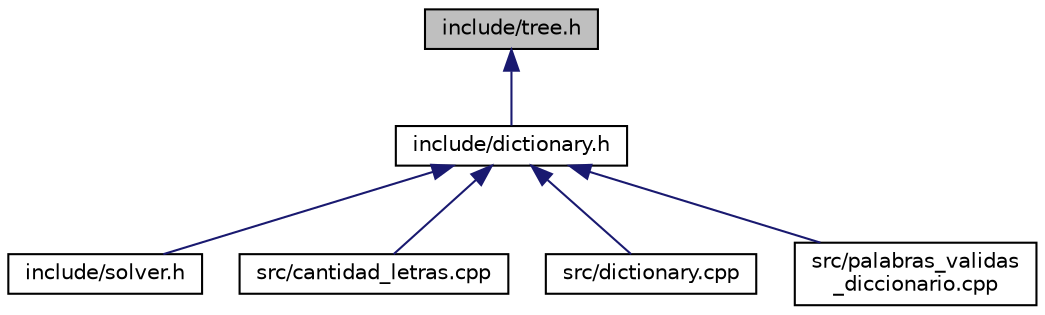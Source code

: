 digraph "include/tree.h"
{
 // LATEX_PDF_SIZE
  edge [fontname="Helvetica",fontsize="10",labelfontname="Helvetica",labelfontsize="10"];
  node [fontname="Helvetica",fontsize="10",shape=record];
  Node1 [label="include/tree.h",height=0.2,width=0.4,color="black", fillcolor="grey75", style="filled", fontcolor="black",tooltip="Archivo de especificación del tree.h."];
  Node1 -> Node2 [dir="back",color="midnightblue",fontsize="10",style="solid",fontname="Helvetica"];
  Node2 [label="include/dictionary.h",height=0.2,width=0.4,color="black", fillcolor="white", style="filled",URL="$dictionary_8h.html",tooltip="Archivo de especificación del dictionary.h."];
  Node2 -> Node3 [dir="back",color="midnightblue",fontsize="10",style="solid",fontname="Helvetica"];
  Node3 [label="include/solver.h",height=0.2,width=0.4,color="black", fillcolor="white", style="filled",URL="$solver_8h_source.html",tooltip=" "];
  Node2 -> Node4 [dir="back",color="midnightblue",fontsize="10",style="solid",fontname="Helvetica"];
  Node4 [label="src/cantidad_letras.cpp",height=0.2,width=0.4,color="black", fillcolor="white", style="filled",URL="$cantidad__letras_8cpp.html",tooltip="Archivo de especificación de las funciones de conteo de letras implementadas."];
  Node2 -> Node5 [dir="back",color="midnightblue",fontsize="10",style="solid",fontname="Helvetica"];
  Node5 [label="src/dictionary.cpp",height=0.2,width=0.4,color="black", fillcolor="white", style="filled",URL="$dictionary_8cpp.html",tooltip="Archivo de especificación de la clase Dictionary."];
  Node2 -> Node6 [dir="back",color="midnightblue",fontsize="10",style="solid",fontname="Helvetica"];
  Node6 [label="src/palabras_validas\l_diccionario.cpp",height=0.2,width=0.4,color="black", fillcolor="white", style="filled",URL="$palabras__validas__diccionario_8cpp.html",tooltip="Archivo de especificación de la clase Dictionary."];
}
